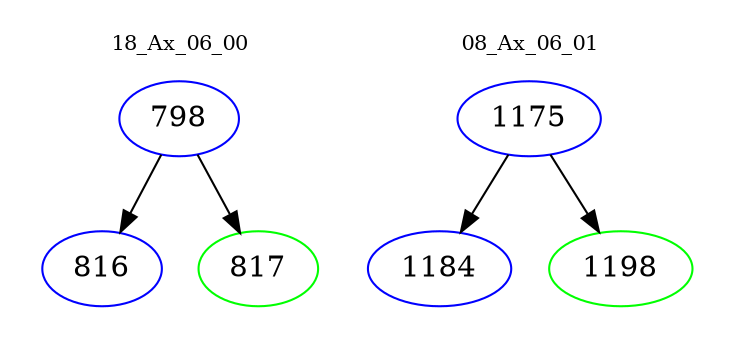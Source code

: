 digraph{
subgraph cluster_0 {
color = white
label = "18_Ax_06_00";
fontsize=10;
T0_798 [label="798", color="blue"]
T0_798 -> T0_816 [color="black"]
T0_816 [label="816", color="blue"]
T0_798 -> T0_817 [color="black"]
T0_817 [label="817", color="green"]
}
subgraph cluster_1 {
color = white
label = "08_Ax_06_01";
fontsize=10;
T1_1175 [label="1175", color="blue"]
T1_1175 -> T1_1184 [color="black"]
T1_1184 [label="1184", color="blue"]
T1_1175 -> T1_1198 [color="black"]
T1_1198 [label="1198", color="green"]
}
}
